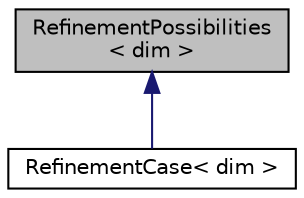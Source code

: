 digraph "RefinementPossibilities&lt; dim &gt;"
{
 // LATEX_PDF_SIZE
  edge [fontname="Helvetica",fontsize="10",labelfontname="Helvetica",labelfontsize="10"];
  node [fontname="Helvetica",fontsize="10",shape=record];
  Node1 [label="RefinementPossibilities\l\< dim \>",height=0.2,width=0.4,color="black", fillcolor="grey75", style="filled", fontcolor="black",tooltip=" "];
  Node1 -> Node2 [dir="back",color="midnightblue",fontsize="10",style="solid",fontname="Helvetica"];
  Node2 [label="RefinementCase\< dim \>",height=0.2,width=0.4,color="black", fillcolor="white", style="filled",URL="$classRefinementCase.html",tooltip=" "];
}
